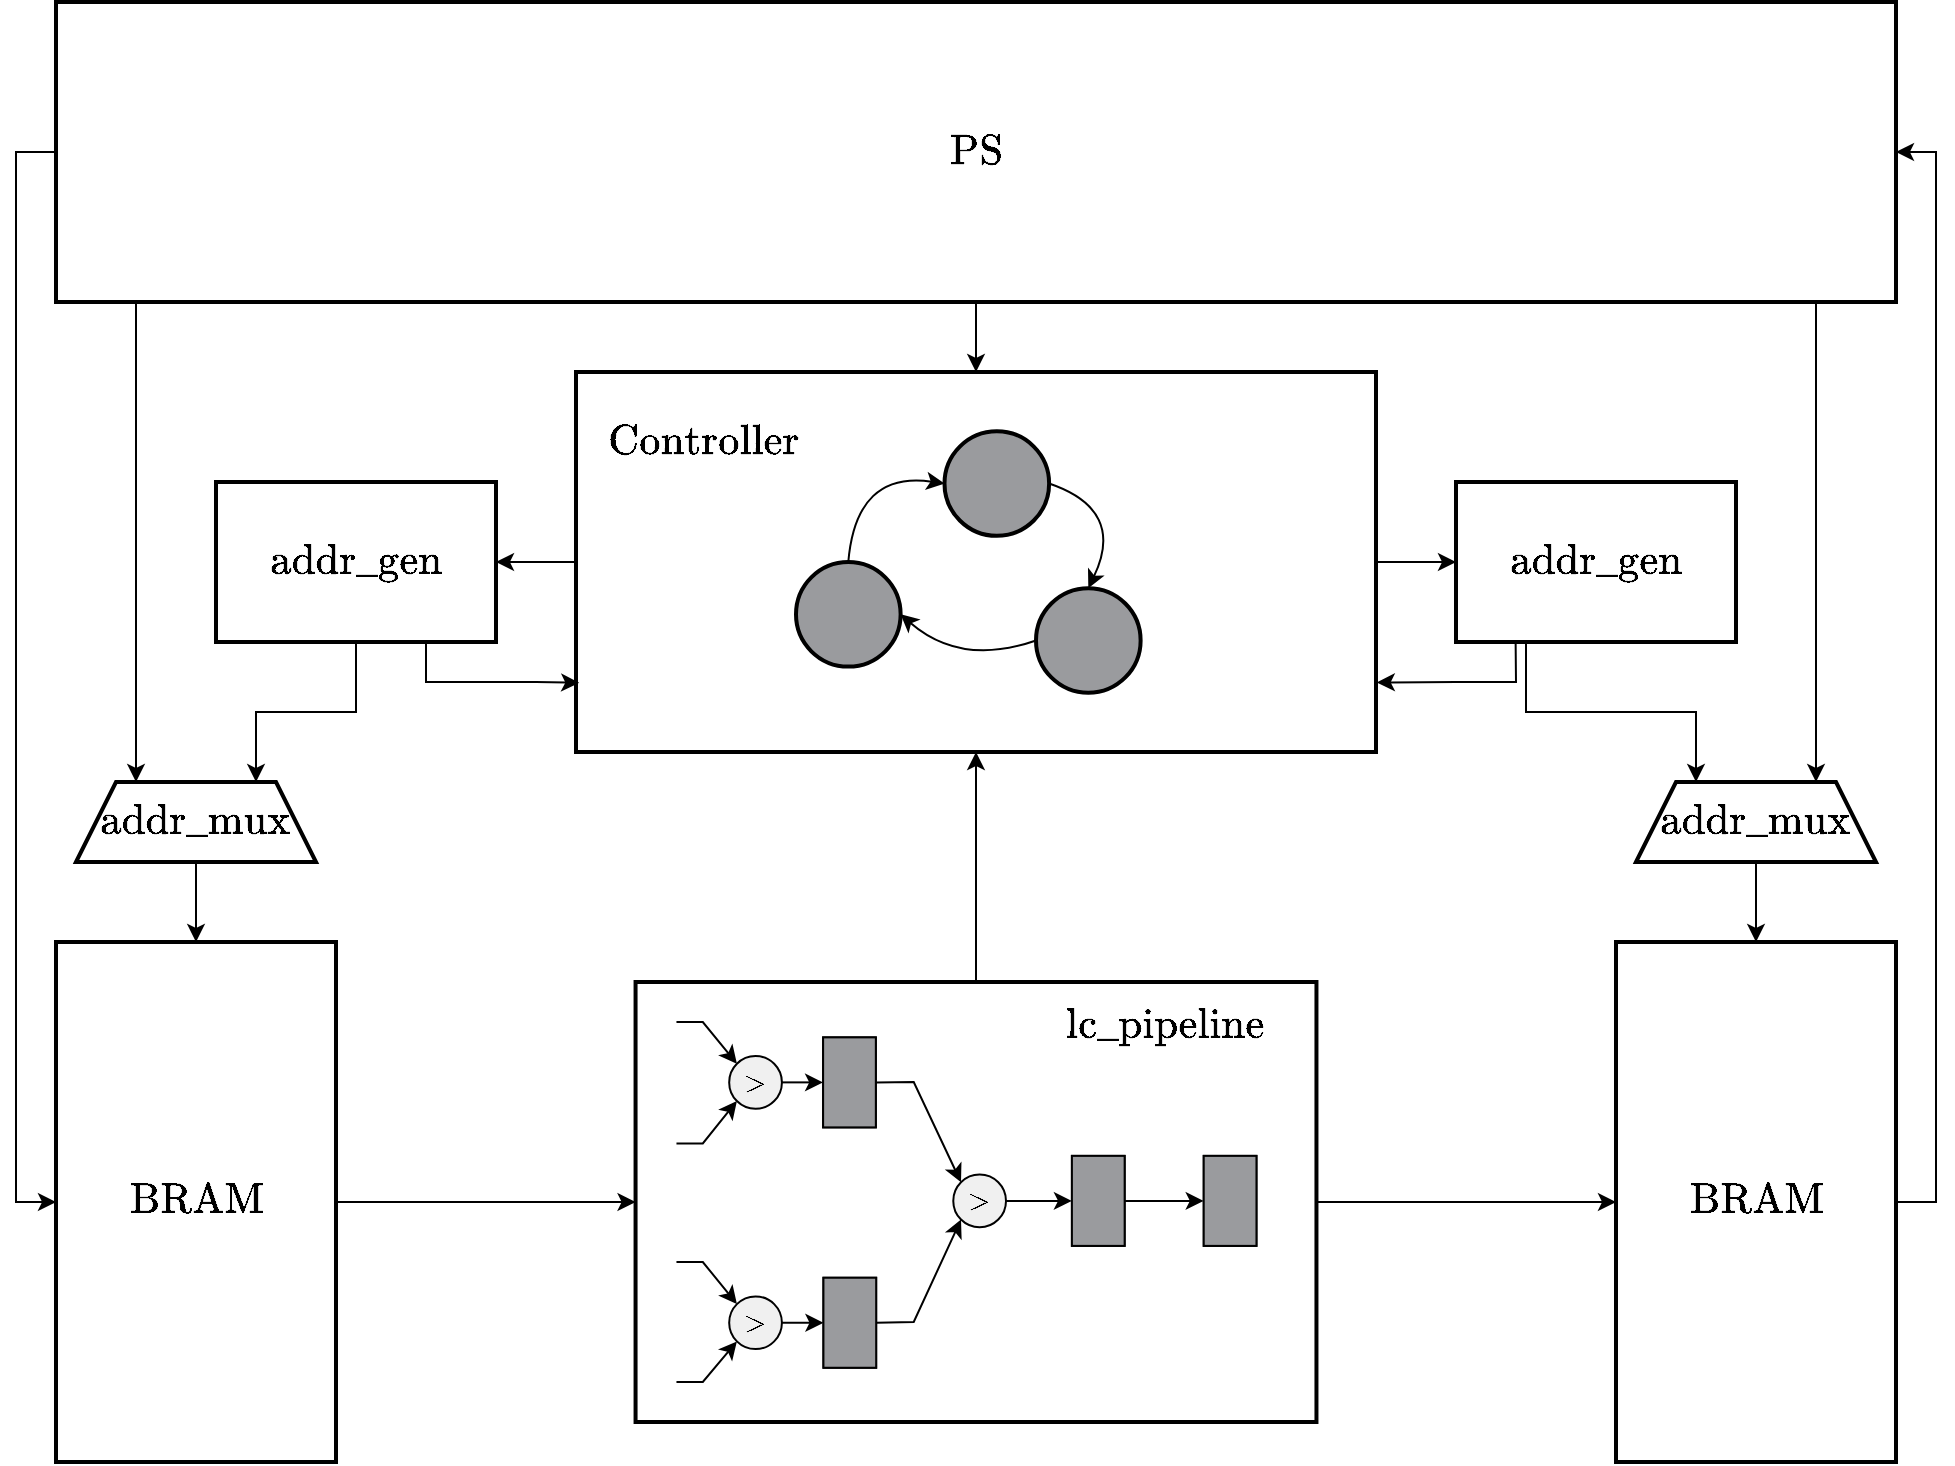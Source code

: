 <mxfile version="24.8.8">
  <diagram name="Page-1" id="JtQ2GwDhDZJU3wmj7RXq">
    <mxGraphModel dx="2554" dy="1018" grid="1" gridSize="10" guides="1" tooltips="1" connect="1" arrows="1" fold="1" page="1" pageScale="1" pageWidth="200" pageHeight="160" math="1" shadow="0">
      <root>
        <mxCell id="0" />
        <mxCell id="1" parent="0" />
        <mxCell id="ZlUlqJMrvtX7w7HkzZZM-96" style="edgeStyle=orthogonalEdgeStyle;rounded=0;orthogonalLoop=1;jettySize=auto;html=1;exitX=1;exitY=0.5;exitDx=0;exitDy=0;entryX=0;entryY=0.5;entryDx=0;entryDy=0;" edge="1" parent="1" source="ZlUlqJMrvtX7w7HkzZZM-53" target="ZlUlqJMrvtX7w7HkzZZM-86">
          <mxGeometry relative="1" as="geometry" />
        </mxCell>
        <mxCell id="ZlUlqJMrvtX7w7HkzZZM-53" value="&lt;font style=&quot;font-size: 18px;&quot;&gt;$$\text{BRAM}$$&lt;/font&gt;" style="rounded=0;whiteSpace=wrap;html=1;strokeWidth=2;" vertex="1" parent="1">
          <mxGeometry x="-1140" y="200" width="140" height="260" as="geometry" />
        </mxCell>
        <mxCell id="ZlUlqJMrvtX7w7HkzZZM-108" style="edgeStyle=orthogonalEdgeStyle;rounded=0;orthogonalLoop=1;jettySize=auto;html=1;exitX=1;exitY=0.5;exitDx=0;exitDy=0;entryX=1;entryY=0.5;entryDx=0;entryDy=0;" edge="1" parent="1" source="ZlUlqJMrvtX7w7HkzZZM-54" target="ZlUlqJMrvtX7w7HkzZZM-90">
          <mxGeometry relative="1" as="geometry" />
        </mxCell>
        <mxCell id="ZlUlqJMrvtX7w7HkzZZM-54" value="&lt;font style=&quot;font-size: 18px;&quot;&gt;$$\text{BRAM}$$&lt;/font&gt;" style="rounded=0;whiteSpace=wrap;html=1;strokeWidth=2;" vertex="1" parent="1">
          <mxGeometry x="-360" y="200" width="140" height="260" as="geometry" />
        </mxCell>
        <mxCell id="ZlUlqJMrvtX7w7HkzZZM-95" style="edgeStyle=orthogonalEdgeStyle;rounded=0;orthogonalLoop=1;jettySize=auto;html=1;exitX=0.5;exitY=1;exitDx=0;exitDy=0;entryX=0.5;entryY=0;entryDx=0;entryDy=0;" edge="1" parent="1" source="ZlUlqJMrvtX7w7HkzZZM-60" target="ZlUlqJMrvtX7w7HkzZZM-53">
          <mxGeometry relative="1" as="geometry" />
        </mxCell>
        <mxCell id="ZlUlqJMrvtX7w7HkzZZM-60" value="&lt;font style=&quot;font-size: 18px;&quot;&gt;$$\text{addr_mux}$$&lt;/font&gt;" style="shape=trapezoid;perimeter=trapezoidPerimeter;whiteSpace=wrap;html=1;fixedSize=1;strokeWidth=2;" vertex="1" parent="1">
          <mxGeometry x="-1130" y="120" width="120" height="40" as="geometry" />
        </mxCell>
        <mxCell id="ZlUlqJMrvtX7w7HkzZZM-92" style="edgeStyle=orthogonalEdgeStyle;rounded=0;orthogonalLoop=1;jettySize=auto;html=1;exitX=0.25;exitY=1;exitDx=0;exitDy=0;entryX=0.25;entryY=0;entryDx=0;entryDy=0;" edge="1" parent="1" source="ZlUlqJMrvtX7w7HkzZZM-61" target="ZlUlqJMrvtX7w7HkzZZM-91">
          <mxGeometry relative="1" as="geometry" />
        </mxCell>
        <mxCell id="ZlUlqJMrvtX7w7HkzZZM-61" value="&lt;font style=&quot;font-size: 18px;&quot;&gt;$$\text{addr_gen}$$&lt;/font&gt;" style="rounded=0;whiteSpace=wrap;html=1;strokeWidth=2;" vertex="1" parent="1">
          <mxGeometry x="-440" y="-30" width="140" height="80" as="geometry" />
        </mxCell>
        <mxCell id="ZlUlqJMrvtX7w7HkzZZM-89" style="edgeStyle=orthogonalEdgeStyle;rounded=0;orthogonalLoop=1;jettySize=auto;html=1;exitX=0.5;exitY=1;exitDx=0;exitDy=0;entryX=0.75;entryY=0;entryDx=0;entryDy=0;" edge="1" parent="1" source="ZlUlqJMrvtX7w7HkzZZM-62" target="ZlUlqJMrvtX7w7HkzZZM-60">
          <mxGeometry relative="1" as="geometry" />
        </mxCell>
        <mxCell id="ZlUlqJMrvtX7w7HkzZZM-62" value="&lt;font style=&quot;font-size: 18px;&quot;&gt;$$\text{addr_gen}$$&lt;/font&gt;" style="rounded=0;whiteSpace=wrap;html=1;strokeWidth=2;" vertex="1" parent="1">
          <mxGeometry x="-1060" y="-30" width="140" height="80" as="geometry" />
        </mxCell>
        <mxCell id="ZlUlqJMrvtX7w7HkzZZM-84" value="" style="group" vertex="1" connectable="0" parent="1">
          <mxGeometry x="-880" y="-85" width="400" height="190" as="geometry" />
        </mxCell>
        <mxCell id="ZlUlqJMrvtX7w7HkzZZM-82" value="" style="rounded=0;whiteSpace=wrap;html=1;strokeWidth=2;" vertex="1" parent="ZlUlqJMrvtX7w7HkzZZM-84">
          <mxGeometry width="400" height="190" as="geometry" />
        </mxCell>
        <mxCell id="ZlUlqJMrvtX7w7HkzZZM-81" value="" style="group" vertex="1" connectable="0" parent="ZlUlqJMrvtX7w7HkzZZM-84">
          <mxGeometry x="95" y="10" width="210" height="170" as="geometry" />
        </mxCell>
        <mxCell id="ZlUlqJMrvtX7w7HkzZZM-55" value="" style="rounded=0;whiteSpace=wrap;html=1;strokeWidth=2;strokeColor=none;" vertex="1" parent="ZlUlqJMrvtX7w7HkzZZM-81">
          <mxGeometry width="210" height="170" as="geometry" />
        </mxCell>
        <mxCell id="ZlUlqJMrvtX7w7HkzZZM-75" value="" style="ellipse;whiteSpace=wrap;html=1;aspect=fixed;fillColor=#9A9B9E;strokeWidth=2;" vertex="1" parent="ZlUlqJMrvtX7w7HkzZZM-81">
          <mxGeometry x="89.25" y="19.615" width="52.308" height="52.308" as="geometry" />
        </mxCell>
        <mxCell id="ZlUlqJMrvtX7w7HkzZZM-74" value="" style="ellipse;whiteSpace=wrap;html=1;aspect=fixed;fillColor=#9A9B9E;strokeWidth=2;" vertex="1" parent="ZlUlqJMrvtX7w7HkzZZM-81">
          <mxGeometry x="15" y="85" width="52.308" height="52.308" as="geometry" />
        </mxCell>
        <mxCell id="ZlUlqJMrvtX7w7HkzZZM-76" value="" style="ellipse;whiteSpace=wrap;html=1;aspect=fixed;fillColor=#9A9B9E;strokeWidth=2;" vertex="1" parent="ZlUlqJMrvtX7w7HkzZZM-81">
          <mxGeometry x="135" y="98.077" width="52.308" height="52.308" as="geometry" />
        </mxCell>
        <mxCell id="ZlUlqJMrvtX7w7HkzZZM-77" value="" style="curved=1;endArrow=classic;html=1;rounded=0;entryX=0;entryY=0.5;entryDx=0;entryDy=0;exitX=0.5;exitY=0;exitDx=0;exitDy=0;" edge="1" parent="ZlUlqJMrvtX7w7HkzZZM-81" source="ZlUlqJMrvtX7w7HkzZZM-74" target="ZlUlqJMrvtX7w7HkzZZM-75">
          <mxGeometry width="50" height="50" relative="1" as="geometry">
            <mxPoint x="30" y="71.923" as="sourcePoint" />
            <mxPoint x="67.5" y="39.231" as="targetPoint" />
            <Array as="points">
              <mxPoint x="45" y="39.231" />
            </Array>
          </mxGeometry>
        </mxCell>
        <mxCell id="ZlUlqJMrvtX7w7HkzZZM-78" value="" style="curved=1;endArrow=classic;html=1;rounded=0;exitX=1;exitY=0.5;exitDx=0;exitDy=0;entryX=0.5;entryY=0;entryDx=0;entryDy=0;" edge="1" parent="ZlUlqJMrvtX7w7HkzZZM-81" source="ZlUlqJMrvtX7w7HkzZZM-75" target="ZlUlqJMrvtX7w7HkzZZM-76">
          <mxGeometry width="50" height="50" relative="1" as="geometry">
            <mxPoint x="217.5" y="111.154" as="sourcePoint" />
            <mxPoint x="255.0" y="78.462" as="targetPoint" />
            <Array as="points">
              <mxPoint x="180" y="58.846" />
            </Array>
          </mxGeometry>
        </mxCell>
        <mxCell id="ZlUlqJMrvtX7w7HkzZZM-79" value="" style="curved=1;endArrow=classic;html=1;rounded=0;entryX=1;entryY=0.5;entryDx=0;entryDy=0;exitX=0;exitY=0.5;exitDx=0;exitDy=0;" edge="1" parent="ZlUlqJMrvtX7w7HkzZZM-81" source="ZlUlqJMrvtX7w7HkzZZM-76" target="ZlUlqJMrvtX7w7HkzZZM-74">
          <mxGeometry width="50" height="50" relative="1" as="geometry">
            <mxPoint x="60" y="170" as="sourcePoint" />
            <mxPoint x="97.5" y="137.308" as="targetPoint" />
            <Array as="points">
              <mxPoint x="97.5" y="137.308" />
            </Array>
          </mxGeometry>
        </mxCell>
        <mxCell id="ZlUlqJMrvtX7w7HkzZZM-83" value="&lt;font style=&quot;font-size: 18px;&quot;&gt;$$\text{Controller}$$&lt;/font&gt;" style="text;html=1;align=center;verticalAlign=middle;whiteSpace=wrap;rounded=0;" vertex="1" parent="ZlUlqJMrvtX7w7HkzZZM-84">
          <mxGeometry x="13" y="20" width="102" height="30" as="geometry" />
        </mxCell>
        <mxCell id="ZlUlqJMrvtX7w7HkzZZM-87" value="" style="group;strokeWidth=2;" vertex="1" connectable="0" parent="1">
          <mxGeometry x="-850.22" y="220" width="340.45" height="220" as="geometry" />
        </mxCell>
        <mxCell id="ZlUlqJMrvtX7w7HkzZZM-86" value="" style="rounded=0;whiteSpace=wrap;html=1;strokeColor=default;strokeWidth=2;" vertex="1" parent="ZlUlqJMrvtX7w7HkzZZM-87">
          <mxGeometry width="340.45" height="220" as="geometry" />
        </mxCell>
        <mxCell id="ZlUlqJMrvtX7w7HkzZZM-28" value="&lt;font style=&quot;font-size: 12px;&quot;&gt;$$&amp;gt;$$&lt;/font&gt;" style="ellipse;whiteSpace=wrap;html=1;aspect=fixed;fillColor=#F0F0F0;container=0;" vertex="1" parent="ZlUlqJMrvtX7w7HkzZZM-87">
          <mxGeometry x="46.814" y="37.01" width="26.364" height="26.364" as="geometry" />
        </mxCell>
        <mxCell id="ZlUlqJMrvtX7w7HkzZZM-29" value="" style="endArrow=classic;html=1;rounded=0;entryX=0;entryY=0;entryDx=0;entryDy=0;" edge="1" parent="ZlUlqJMrvtX7w7HkzZZM-87" target="ZlUlqJMrvtX7w7HkzZZM-28">
          <mxGeometry width="50" height="50" relative="1" as="geometry">
            <mxPoint x="20.45" y="20" as="sourcePoint" />
            <mxPoint x="14.683" y="20.188" as="targetPoint" />
            <Array as="points">
              <mxPoint x="33.632" y="20" />
            </Array>
          </mxGeometry>
        </mxCell>
        <mxCell id="ZlUlqJMrvtX7w7HkzZZM-30" value="" style="endArrow=classic;html=1;rounded=0;entryX=0;entryY=1;entryDx=0;entryDy=0;" edge="1" parent="ZlUlqJMrvtX7w7HkzZZM-87" target="ZlUlqJMrvtX7w7HkzZZM-28">
          <mxGeometry width="50" height="50" relative="1" as="geometry">
            <mxPoint x="20.45" y="80.75" as="sourcePoint" />
            <mxPoint x="18.544" y="60.794" as="targetPoint" />
            <Array as="points">
              <mxPoint x="33.632" y="80.75" />
            </Array>
          </mxGeometry>
        </mxCell>
        <mxCell id="ZlUlqJMrvtX7w7HkzZZM-31" value="" style="endArrow=classic;html=1;rounded=0;entryX=0;entryY=0.5;entryDx=0;entryDy=0;exitX=1;exitY=0.5;exitDx=0;exitDy=0;" edge="1" parent="ZlUlqJMrvtX7w7HkzZZM-87" source="ZlUlqJMrvtX7w7HkzZZM-28" target="ZlUlqJMrvtX7w7HkzZZM-42">
          <mxGeometry width="50" height="50" relative="1" as="geometry">
            <mxPoint x="21.274" y="110.188" as="sourcePoint" />
            <mxPoint x="54.228" y="72.688" as="targetPoint" />
          </mxGeometry>
        </mxCell>
        <mxCell id="ZlUlqJMrvtX7w7HkzZZM-32" value="" style="group;strokeWidth=1;fillColor=#9A9B9E;strokeColor=default;container=0;" vertex="1" connectable="0" parent="ZlUlqJMrvtX7w7HkzZZM-87">
          <mxGeometry x="93.939" y="147.875" width="26.364" height="45" as="geometry" />
        </mxCell>
        <mxCell id="ZlUlqJMrvtX7w7HkzZZM-33" value="&lt;font style=&quot;font-size: 12px;&quot;&gt;$$&amp;gt;$$&lt;/font&gt;" style="ellipse;whiteSpace=wrap;html=1;aspect=fixed;fillColor=#F0F0F0;container=0;" vertex="1" parent="ZlUlqJMrvtX7w7HkzZZM-87">
          <mxGeometry x="46.814" y="157.195" width="26.364" height="26.364" as="geometry" />
        </mxCell>
        <mxCell id="ZlUlqJMrvtX7w7HkzZZM-34" value="" style="endArrow=classic;html=1;rounded=0;entryX=0;entryY=0;entryDx=0;entryDy=0;" edge="1" parent="ZlUlqJMrvtX7w7HkzZZM-87" target="ZlUlqJMrvtX7w7HkzZZM-33">
          <mxGeometry width="50" height="50" relative="1" as="geometry">
            <mxPoint x="20.45" y="140" as="sourcePoint" />
            <mxPoint x="14.848" y="140.375" as="targetPoint" />
            <Array as="points">
              <mxPoint x="33.632" y="140" />
            </Array>
          </mxGeometry>
        </mxCell>
        <mxCell id="ZlUlqJMrvtX7w7HkzZZM-35" value="" style="endArrow=classic;html=1;rounded=0;entryX=0;entryY=1;entryDx=0;entryDy=0;" edge="1" parent="ZlUlqJMrvtX7w7HkzZZM-87" target="ZlUlqJMrvtX7w7HkzZZM-33">
          <mxGeometry width="50" height="50" relative="1" as="geometry">
            <mxPoint x="20.45" y="200" as="sourcePoint" />
            <mxPoint x="8.257" y="192.875" as="targetPoint" />
            <Array as="points">
              <mxPoint x="33.632" y="200" />
            </Array>
          </mxGeometry>
        </mxCell>
        <mxCell id="ZlUlqJMrvtX7w7HkzZZM-36" value="" style="endArrow=classic;html=1;rounded=0;entryX=0;entryY=0.5;entryDx=0;entryDy=0;exitX=1;exitY=0.5;exitDx=0;exitDy=0;" edge="1" parent="ZlUlqJMrvtX7w7HkzZZM-87" source="ZlUlqJMrvtX7w7HkzZZM-33" target="ZlUlqJMrvtX7w7HkzZZM-37">
          <mxGeometry width="50" height="50" relative="1" as="geometry">
            <mxPoint x="21.439" y="230.375" as="sourcePoint" />
            <mxPoint x="54.393" y="192.875" as="targetPoint" />
          </mxGeometry>
        </mxCell>
        <mxCell id="ZlUlqJMrvtX7w7HkzZZM-37" value="" style="rounded=0;whiteSpace=wrap;html=1;fillColor=#9A9B9E;container=0;" vertex="1" parent="ZlUlqJMrvtX7w7HkzZZM-87">
          <mxGeometry x="93.939" y="147.875" width="26.364" height="45" as="geometry" />
        </mxCell>
        <mxCell id="ZlUlqJMrvtX7w7HkzZZM-39" value="&lt;font style=&quot;font-size: 12px;&quot;&gt;$$&amp;gt;$$&lt;/font&gt;" style="ellipse;whiteSpace=wrap;html=1;aspect=fixed;fillColor=#F0F0F0;container=0;" vertex="1" parent="ZlUlqJMrvtX7w7HkzZZM-87">
          <mxGeometry x="158.859" y="96.258" width="26.364" height="26.364" as="geometry" />
        </mxCell>
        <mxCell id="ZlUlqJMrvtX7w7HkzZZM-48" value="" style="endArrow=classic;html=1;rounded=0;exitX=1;exitY=0.5;exitDx=0;exitDy=0;entryX=0;entryY=0;entryDx=0;entryDy=0;" edge="1" parent="ZlUlqJMrvtX7w7HkzZZM-87" source="ZlUlqJMrvtX7w7HkzZZM-42" target="ZlUlqJMrvtX7w7HkzZZM-39">
          <mxGeometry width="50" height="50" relative="1" as="geometry">
            <mxPoint x="133.319" y="65.188" as="sourcePoint" />
            <mxPoint x="166.274" y="27.688" as="targetPoint" />
            <Array as="points">
              <mxPoint x="139.086" y="50" />
            </Array>
          </mxGeometry>
        </mxCell>
        <mxCell id="ZlUlqJMrvtX7w7HkzZZM-49" value="" style="endArrow=classic;html=1;rounded=0;exitX=1;exitY=0.5;exitDx=0;exitDy=0;entryX=0;entryY=1;entryDx=0;entryDy=0;" edge="1" parent="ZlUlqJMrvtX7w7HkzZZM-87" source="ZlUlqJMrvtX7w7HkzZZM-37" target="ZlUlqJMrvtX7w7HkzZZM-39">
          <mxGeometry width="50" height="50" relative="1" as="geometry">
            <mxPoint x="133.319" y="177.688" as="sourcePoint" />
            <mxPoint x="166.274" y="140.188" as="targetPoint" />
            <Array as="points">
              <mxPoint x="139.086" y="170" />
            </Array>
          </mxGeometry>
        </mxCell>
        <mxCell id="ZlUlqJMrvtX7w7HkzZZM-50" value="" style="endArrow=classic;html=1;rounded=0;entryX=0;entryY=0.5;entryDx=0;entryDy=0;exitX=1;exitY=0.5;exitDx=0;exitDy=0;" edge="1" parent="ZlUlqJMrvtX7w7HkzZZM-87" source="ZlUlqJMrvtX7w7HkzZZM-39" target="ZlUlqJMrvtX7w7HkzZZM-46">
          <mxGeometry width="50" height="50" relative="1" as="geometry">
            <mxPoint x="205.819" y="140.188" as="sourcePoint" />
            <mxPoint x="238.774" y="102.688" as="targetPoint" />
          </mxGeometry>
        </mxCell>
        <mxCell id="ZlUlqJMrvtX7w7HkzZZM-51" value="" style="endArrow=classic;html=1;rounded=0;exitX=1;exitY=0.5;exitDx=0;exitDy=0;entryX=0;entryY=0.5;entryDx=0;entryDy=0;" edge="1" parent="ZlUlqJMrvtX7w7HkzZZM-87" source="ZlUlqJMrvtX7w7HkzZZM-46" target="ZlUlqJMrvtX7w7HkzZZM-66">
          <mxGeometry width="50" height="50" relative="1" as="geometry">
            <mxPoint x="291.501" y="117.688" as="sourcePoint" />
            <mxPoint x="304.683" y="109.438" as="targetPoint" />
          </mxGeometry>
        </mxCell>
        <mxCell id="ZlUlqJMrvtX7w7HkzZZM-41" value="" style="group;strokeWidth=1;fillColor=#9A9B9E;strokeColor=default;container=0;" vertex="1" connectable="0" parent="ZlUlqJMrvtX7w7HkzZZM-87">
          <mxGeometry x="93.774" y="27.688" width="26.364" height="45" as="geometry" />
        </mxCell>
        <mxCell id="ZlUlqJMrvtX7w7HkzZZM-42" value="" style="rounded=0;whiteSpace=wrap;html=1;fillColor=#9A9B9E;container=0;" vertex="1" parent="ZlUlqJMrvtX7w7HkzZZM-87">
          <mxGeometry x="93.774" y="27.688" width="26.364" height="45" as="geometry" />
        </mxCell>
        <mxCell id="ZlUlqJMrvtX7w7HkzZZM-45" value="" style="group;strokeWidth=1;fillColor=#9A9B9E;strokeColor=default;container=0;" vertex="1" connectable="0" parent="ZlUlqJMrvtX7w7HkzZZM-87">
          <mxGeometry x="218.177" y="86.938" width="26.364" height="45" as="geometry" />
        </mxCell>
        <mxCell id="ZlUlqJMrvtX7w7HkzZZM-46" value="" style="rounded=0;whiteSpace=wrap;html=1;fillColor=#9A9B9E;container=0;" vertex="1" parent="ZlUlqJMrvtX7w7HkzZZM-87">
          <mxGeometry x="218.177" y="86.938" width="26.364" height="45" as="geometry" />
        </mxCell>
        <mxCell id="ZlUlqJMrvtX7w7HkzZZM-65" value="" style="group;strokeWidth=1;fillColor=#9A9B9E;strokeColor=default;container=0;" vertex="1" connectable="0" parent="ZlUlqJMrvtX7w7HkzZZM-87">
          <mxGeometry x="284.086" y="86.938" width="26.364" height="45" as="geometry" />
        </mxCell>
        <mxCell id="ZlUlqJMrvtX7w7HkzZZM-66" value="" style="rounded=0;whiteSpace=wrap;html=1;fillColor=#9A9B9E;container=0;" vertex="1" parent="ZlUlqJMrvtX7w7HkzZZM-87">
          <mxGeometry x="284.086" y="86.938" width="26.364" height="45" as="geometry" />
        </mxCell>
        <mxCell id="ZlUlqJMrvtX7w7HkzZZM-109" value="&lt;font style=&quot;font-size: 18px;&quot;&gt;$$\text{lc_pipeline}$$&lt;/font&gt;" style="text;html=1;align=center;verticalAlign=middle;whiteSpace=wrap;rounded=0;" vertex="1" parent="ZlUlqJMrvtX7w7HkzZZM-87">
          <mxGeometry x="200.22" y="7.01" width="129.78" height="30" as="geometry" />
        </mxCell>
        <mxCell id="ZlUlqJMrvtX7w7HkzZZM-102" style="edgeStyle=orthogonalEdgeStyle;rounded=0;orthogonalLoop=1;jettySize=auto;html=1;exitX=0.5;exitY=1;exitDx=0;exitDy=0;entryX=0.5;entryY=0;entryDx=0;entryDy=0;" edge="1" parent="1" source="ZlUlqJMrvtX7w7HkzZZM-90" target="ZlUlqJMrvtX7w7HkzZZM-82">
          <mxGeometry relative="1" as="geometry" />
        </mxCell>
        <mxCell id="ZlUlqJMrvtX7w7HkzZZM-104" style="edgeStyle=orthogonalEdgeStyle;rounded=0;orthogonalLoop=1;jettySize=auto;html=1;exitX=0.75;exitY=1;exitDx=0;exitDy=0;entryX=0.75;entryY=0;entryDx=0;entryDy=0;" edge="1" parent="1" source="ZlUlqJMrvtX7w7HkzZZM-90" target="ZlUlqJMrvtX7w7HkzZZM-91">
          <mxGeometry relative="1" as="geometry">
            <Array as="points">
              <mxPoint x="-260" y="-120" />
            </Array>
          </mxGeometry>
        </mxCell>
        <mxCell id="ZlUlqJMrvtX7w7HkzZZM-105" style="edgeStyle=orthogonalEdgeStyle;rounded=0;orthogonalLoop=1;jettySize=auto;html=1;exitX=0.25;exitY=1;exitDx=0;exitDy=0;entryX=0.25;entryY=0;entryDx=0;entryDy=0;" edge="1" parent="1" source="ZlUlqJMrvtX7w7HkzZZM-90" target="ZlUlqJMrvtX7w7HkzZZM-60">
          <mxGeometry relative="1" as="geometry">
            <Array as="points">
              <mxPoint x="-1100" y="-120" />
            </Array>
          </mxGeometry>
        </mxCell>
        <mxCell id="ZlUlqJMrvtX7w7HkzZZM-107" style="edgeStyle=orthogonalEdgeStyle;rounded=0;orthogonalLoop=1;jettySize=auto;html=1;exitX=0;exitY=0.5;exitDx=0;exitDy=0;entryX=0;entryY=0.5;entryDx=0;entryDy=0;" edge="1" parent="1" source="ZlUlqJMrvtX7w7HkzZZM-90" target="ZlUlqJMrvtX7w7HkzZZM-53">
          <mxGeometry relative="1" as="geometry" />
        </mxCell>
        <mxCell id="ZlUlqJMrvtX7w7HkzZZM-90" value="&lt;font style=&quot;font-size: 18px;&quot;&gt;$$\text{PS}$$&lt;/font&gt;" style="rounded=0;whiteSpace=wrap;html=1;strokeWidth=2;" vertex="1" parent="1">
          <mxGeometry x="-1140" y="-270" width="920" height="150" as="geometry" />
        </mxCell>
        <mxCell id="ZlUlqJMrvtX7w7HkzZZM-98" style="edgeStyle=orthogonalEdgeStyle;rounded=0;orthogonalLoop=1;jettySize=auto;html=1;exitX=0.5;exitY=1;exitDx=0;exitDy=0;entryX=0.5;entryY=0;entryDx=0;entryDy=0;" edge="1" parent="1" source="ZlUlqJMrvtX7w7HkzZZM-91" target="ZlUlqJMrvtX7w7HkzZZM-54">
          <mxGeometry relative="1" as="geometry" />
        </mxCell>
        <mxCell id="ZlUlqJMrvtX7w7HkzZZM-91" value="&lt;font style=&quot;font-size: 18px;&quot;&gt;$$\text{addr_mux}$$&lt;/font&gt;" style="shape=trapezoid;perimeter=trapezoidPerimeter;whiteSpace=wrap;html=1;fixedSize=1;strokeWidth=2;" vertex="1" parent="1">
          <mxGeometry x="-350" y="120" width="120" height="40" as="geometry" />
        </mxCell>
        <mxCell id="ZlUlqJMrvtX7w7HkzZZM-93" style="edgeStyle=orthogonalEdgeStyle;rounded=0;orthogonalLoop=1;jettySize=auto;html=1;exitX=0;exitY=0.5;exitDx=0;exitDy=0;entryX=1;entryY=0.5;entryDx=0;entryDy=0;" edge="1" parent="1" source="ZlUlqJMrvtX7w7HkzZZM-82" target="ZlUlqJMrvtX7w7HkzZZM-62">
          <mxGeometry relative="1" as="geometry" />
        </mxCell>
        <mxCell id="ZlUlqJMrvtX7w7HkzZZM-94" style="edgeStyle=orthogonalEdgeStyle;rounded=0;orthogonalLoop=1;jettySize=auto;html=1;exitX=1;exitY=0.5;exitDx=0;exitDy=0;entryX=0;entryY=0.5;entryDx=0;entryDy=0;" edge="1" parent="1" source="ZlUlqJMrvtX7w7HkzZZM-82" target="ZlUlqJMrvtX7w7HkzZZM-61">
          <mxGeometry relative="1" as="geometry" />
        </mxCell>
        <mxCell id="ZlUlqJMrvtX7w7HkzZZM-97" style="edgeStyle=orthogonalEdgeStyle;rounded=0;orthogonalLoop=1;jettySize=auto;html=1;exitX=1;exitY=0.5;exitDx=0;exitDy=0;entryX=0;entryY=0.5;entryDx=0;entryDy=0;" edge="1" parent="1" source="ZlUlqJMrvtX7w7HkzZZM-86" target="ZlUlqJMrvtX7w7HkzZZM-54">
          <mxGeometry relative="1" as="geometry" />
        </mxCell>
        <mxCell id="ZlUlqJMrvtX7w7HkzZZM-106" style="edgeStyle=orthogonalEdgeStyle;rounded=0;orthogonalLoop=1;jettySize=auto;html=1;exitX=0.5;exitY=0;exitDx=0;exitDy=0;entryX=0.5;entryY=1;entryDx=0;entryDy=0;" edge="1" parent="1" source="ZlUlqJMrvtX7w7HkzZZM-86" target="ZlUlqJMrvtX7w7HkzZZM-82">
          <mxGeometry relative="1" as="geometry" />
        </mxCell>
        <mxCell id="ZlUlqJMrvtX7w7HkzZZM-111" style="edgeStyle=orthogonalEdgeStyle;rounded=0;orthogonalLoop=1;jettySize=auto;html=1;exitX=0.75;exitY=1;exitDx=0;exitDy=0;entryX=0.004;entryY=0.818;entryDx=0;entryDy=0;entryPerimeter=0;" edge="1" parent="1" source="ZlUlqJMrvtX7w7HkzZZM-62" target="ZlUlqJMrvtX7w7HkzZZM-82">
          <mxGeometry relative="1" as="geometry" />
        </mxCell>
        <mxCell id="ZlUlqJMrvtX7w7HkzZZM-112" value="" style="endArrow=classic;html=1;rounded=0;exitX=0.213;exitY=1.01;exitDx=0;exitDy=0;exitPerimeter=0;entryX=1.001;entryY=0.817;entryDx=0;entryDy=0;entryPerimeter=0;" edge="1" parent="1" source="ZlUlqJMrvtX7w7HkzZZM-61" target="ZlUlqJMrvtX7w7HkzZZM-82">
          <mxGeometry width="50" height="50" relative="1" as="geometry">
            <mxPoint x="-460" y="160" as="sourcePoint" />
            <mxPoint x="-479" y="80" as="targetPoint" />
            <Array as="points">
              <mxPoint x="-410" y="70" />
              <mxPoint x="-440" y="70" />
            </Array>
          </mxGeometry>
        </mxCell>
      </root>
    </mxGraphModel>
  </diagram>
</mxfile>
